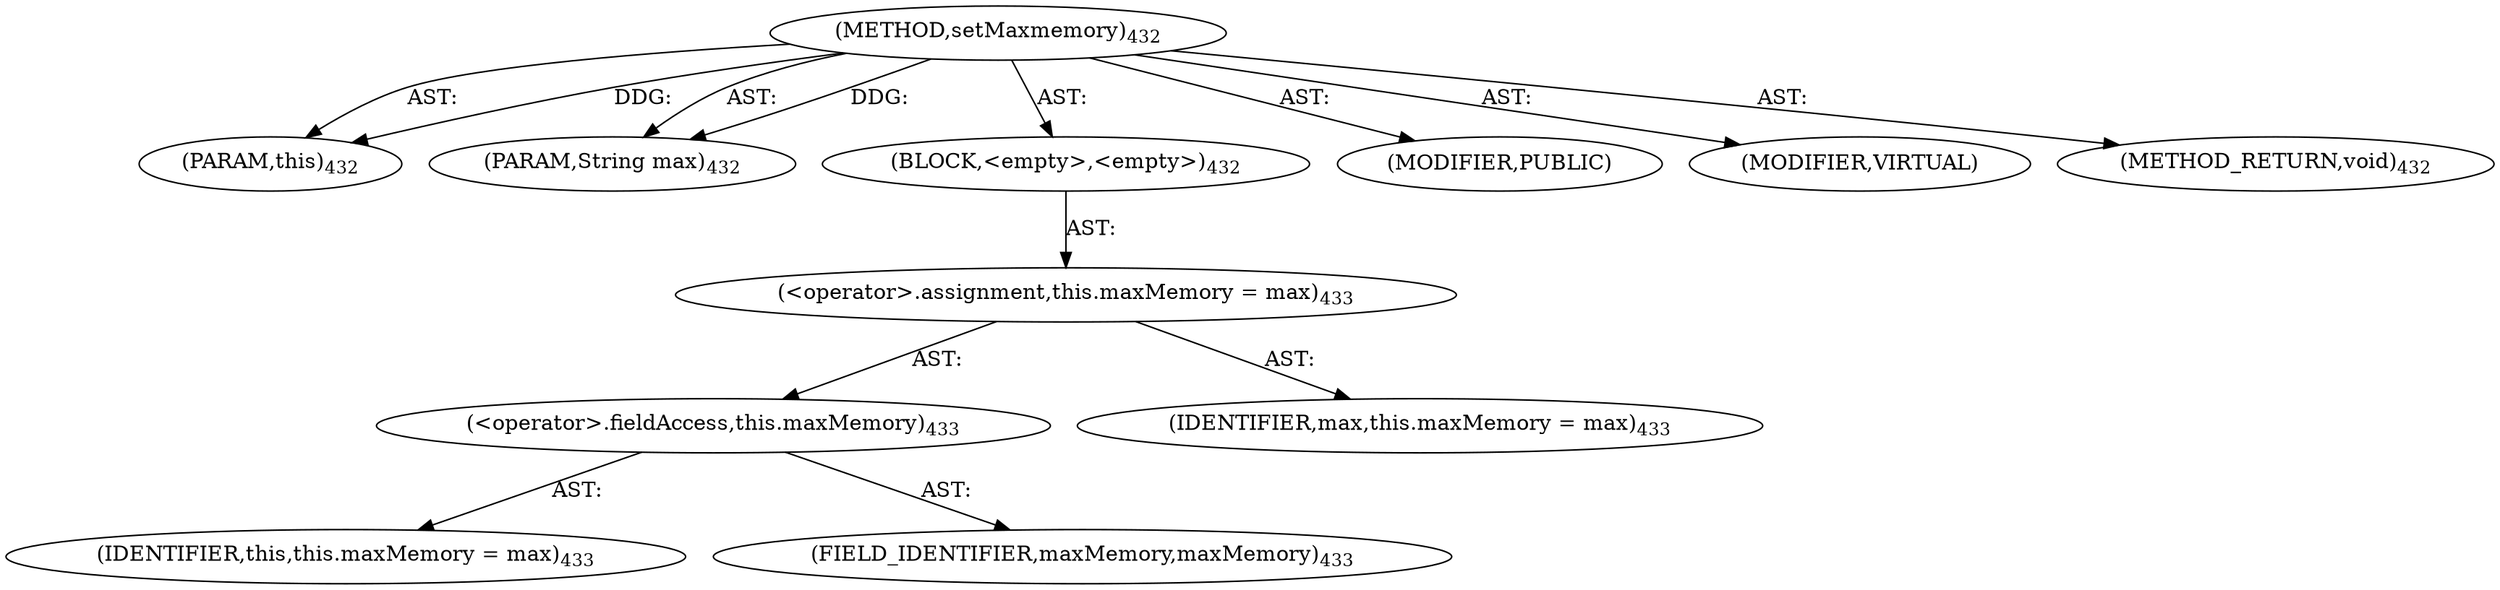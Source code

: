 digraph "setMaxmemory" {  
"111669149723" [label = <(METHOD,setMaxmemory)<SUB>432</SUB>> ]
"115964116999" [label = <(PARAM,this)<SUB>432</SUB>> ]
"115964117037" [label = <(PARAM,String max)<SUB>432</SUB>> ]
"25769803829" [label = <(BLOCK,&lt;empty&gt;,&lt;empty&gt;)<SUB>432</SUB>> ]
"30064771298" [label = <(&lt;operator&gt;.assignment,this.maxMemory = max)<SUB>433</SUB>> ]
"30064771299" [label = <(&lt;operator&gt;.fieldAccess,this.maxMemory)<SUB>433</SUB>> ]
"68719476748" [label = <(IDENTIFIER,this,this.maxMemory = max)<SUB>433</SUB>> ]
"55834574904" [label = <(FIELD_IDENTIFIER,maxMemory,maxMemory)<SUB>433</SUB>> ]
"68719476917" [label = <(IDENTIFIER,max,this.maxMemory = max)<SUB>433</SUB>> ]
"133143986241" [label = <(MODIFIER,PUBLIC)> ]
"133143986242" [label = <(MODIFIER,VIRTUAL)> ]
"128849018907" [label = <(METHOD_RETURN,void)<SUB>432</SUB>> ]
  "111669149723" -> "115964116999"  [ label = "AST: "] 
  "111669149723" -> "115964117037"  [ label = "AST: "] 
  "111669149723" -> "25769803829"  [ label = "AST: "] 
  "111669149723" -> "133143986241"  [ label = "AST: "] 
  "111669149723" -> "133143986242"  [ label = "AST: "] 
  "111669149723" -> "128849018907"  [ label = "AST: "] 
  "25769803829" -> "30064771298"  [ label = "AST: "] 
  "30064771298" -> "30064771299"  [ label = "AST: "] 
  "30064771298" -> "68719476917"  [ label = "AST: "] 
  "30064771299" -> "68719476748"  [ label = "AST: "] 
  "30064771299" -> "55834574904"  [ label = "AST: "] 
  "111669149723" -> "115964116999"  [ label = "DDG: "] 
  "111669149723" -> "115964117037"  [ label = "DDG: "] 
}
